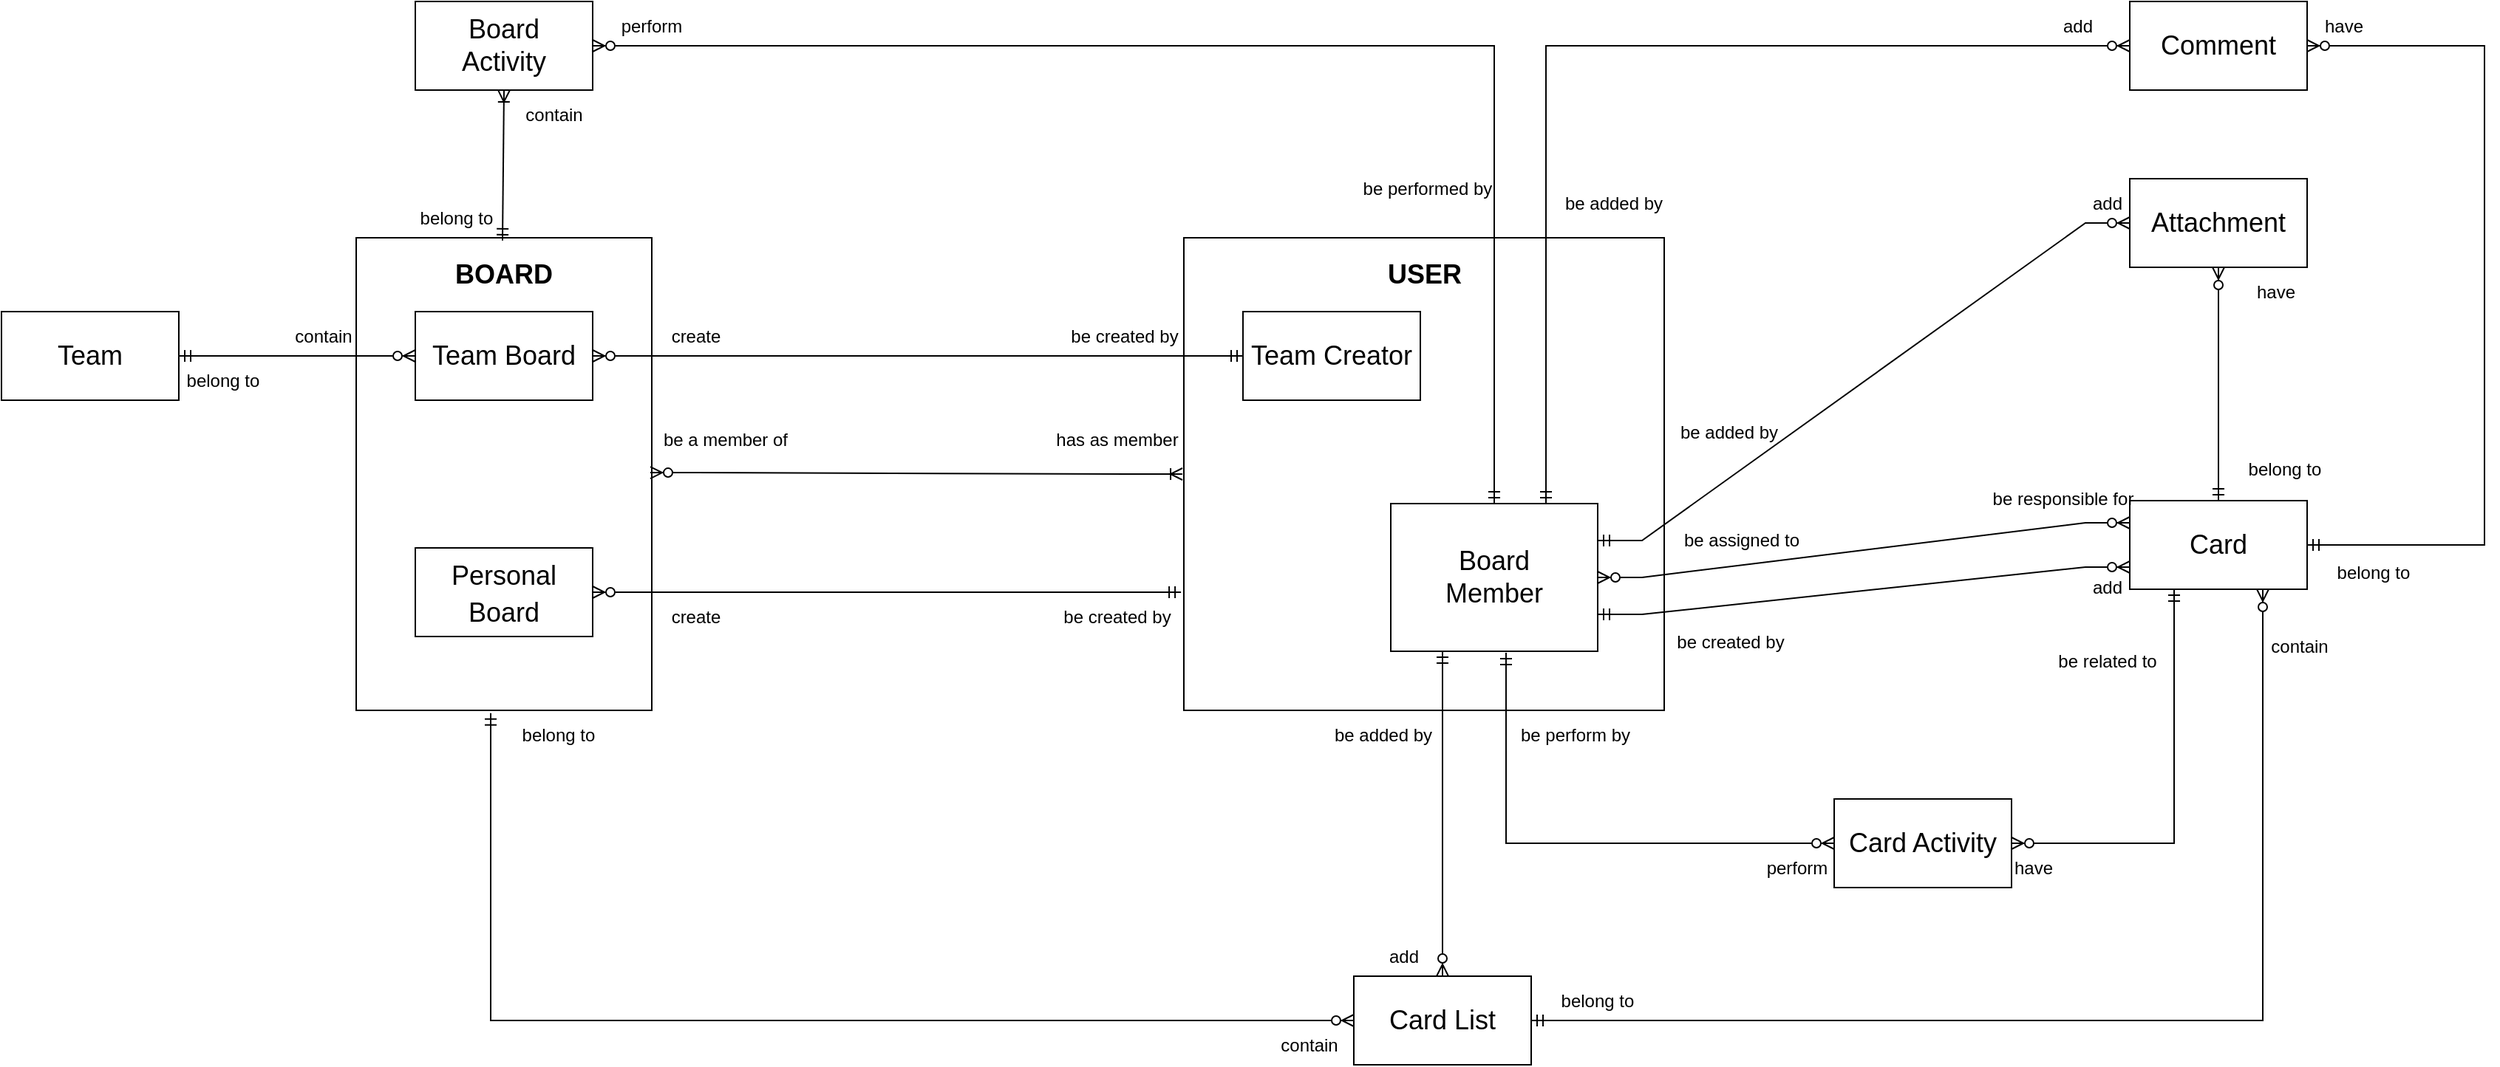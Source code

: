 <mxfile version="20.2.6" type="device"><diagram id="k-Y6qLMVEcp9PI9R1ZVm" name="Page-1"><mxGraphModel dx="2170" dy="1075" grid="1" gridSize="10" guides="1" tooltips="1" connect="1" arrows="1" fold="1" page="1" pageScale="1" pageWidth="827" pageHeight="1169" math="0" shadow="0"><root><mxCell id="0"/><mxCell id="1" parent="0"/><mxCell id="ZJvsdvN8rbb3hcqIjJPg-33" value="" style="group" vertex="1" connectable="0" parent="1"><mxGeometry x="840" y="360" width="430" height="320" as="geometry"/></mxCell><mxCell id="ZJvsdvN8rbb3hcqIjJPg-34" value="" style="verticalLabelPosition=bottom;verticalAlign=top;html=1;shape=mxgraph.basic.rect;fillColor2=none;strokeWidth=1;size=20;indent=5;fontSize=20;fillColor=#FFFFFF;" vertex="1" parent="ZJvsdvN8rbb3hcqIjJPg-33"><mxGeometry width="325.0" height="320" as="geometry"/></mxCell><mxCell id="ZJvsdvN8rbb3hcqIjJPg-35" value="&lt;b&gt;USER&lt;/b&gt;" style="text;html=1;strokeColor=none;fillColor=none;align=center;verticalAlign=middle;whiteSpace=wrap;rounded=0;fontSize=18;" vertex="1" parent="ZJvsdvN8rbb3hcqIjJPg-33"><mxGeometry x="113.75" y="10" width="97.5" height="30" as="geometry"/></mxCell><mxCell id="ZJvsdvN8rbb3hcqIjJPg-32" value="Board&lt;br&gt;Member" style="rounded=0;whiteSpace=wrap;html=1;fontSize=18;strokeColor=#000000;fillColor=#FFFFFF;" vertex="1" parent="ZJvsdvN8rbb3hcqIjJPg-33"><mxGeometry x="140" y="180" width="140" height="100" as="geometry"/></mxCell><mxCell id="ZJvsdvN8rbb3hcqIjJPg-79" value="&lt;span style=&quot;font-size: 12px;&quot;&gt;be created by&lt;/span&gt;" style="text;html=1;strokeColor=none;fillColor=none;align=center;verticalAlign=middle;whiteSpace=wrap;rounded=0;fontSize=19;spacing=0;" vertex="1" parent="ZJvsdvN8rbb3hcqIjJPg-33"><mxGeometry x="325" y="257" width="90" height="30" as="geometry"/></mxCell><mxCell id="ZJvsdvN8rbb3hcqIjJPg-86" value="&lt;font style=&quot;font-size: 12px; line-height: 0.5;&quot;&gt;be added by&lt;/font&gt;" style="text;html=1;strokeColor=none;fillColor=none;align=center;verticalAlign=middle;whiteSpace=wrap;rounded=0;fontSize=19;spacing=0;" vertex="1" parent="ZJvsdvN8rbb3hcqIjJPg-33"><mxGeometry x="324" y="115" width="90" height="30" as="geometry"/></mxCell><mxCell id="ZJvsdvN8rbb3hcqIjJPg-89" value="&lt;span style=&quot;font-size: 12px;&quot;&gt;be assigned to&lt;/span&gt;" style="text;html=1;strokeColor=none;fillColor=none;align=center;verticalAlign=middle;whiteSpace=wrap;rounded=0;fontSize=19;spacing=0;" vertex="1" parent="ZJvsdvN8rbb3hcqIjJPg-33"><mxGeometry x="325" y="188" width="105" height="30" as="geometry"/></mxCell><mxCell id="ZJvsdvN8rbb3hcqIjJPg-29" value="" style="group" vertex="1" connectable="0" parent="1"><mxGeometry x="280" y="360" width="300" height="320" as="geometry"/></mxCell><mxCell id="ZJvsdvN8rbb3hcqIjJPg-24" value="" style="verticalLabelPosition=bottom;verticalAlign=top;html=1;shape=mxgraph.basic.rect;fillColor2=none;strokeWidth=1;size=20;indent=5;fontSize=20;fillColor=#FFFFFF;" vertex="1" parent="ZJvsdvN8rbb3hcqIjJPg-29"><mxGeometry width="200" height="320" as="geometry"/></mxCell><mxCell id="ZJvsdvN8rbb3hcqIjJPg-28" value="&lt;b&gt;BOARD&lt;/b&gt;" style="text;html=1;strokeColor=none;fillColor=none;align=center;verticalAlign=middle;whiteSpace=wrap;rounded=0;fontSize=18;" vertex="1" parent="ZJvsdvN8rbb3hcqIjJPg-29"><mxGeometry x="70" y="10" width="60" height="30" as="geometry"/></mxCell><mxCell id="ZJvsdvN8rbb3hcqIjJPg-41" value="&lt;font style=&quot;font-size: 12px;&quot;&gt;create&lt;/font&gt;" style="text;html=1;strokeColor=none;fillColor=none;align=center;verticalAlign=middle;whiteSpace=wrap;rounded=0;fontSize=19;" vertex="1" parent="ZJvsdvN8rbb3hcqIjJPg-29"><mxGeometry x="200" y="50" width="60" height="30" as="geometry"/></mxCell><mxCell id="ZJvsdvN8rbb3hcqIjJPg-23" value="&lt;font style=&quot;font-size: 18px;&quot;&gt;Personal Board&lt;/font&gt;" style="rounded=0;whiteSpace=wrap;html=1;fontSize=20;strokeColor=#000000;fillColor=#FFFFFF;" vertex="1" parent="ZJvsdvN8rbb3hcqIjJPg-29"><mxGeometry x="40" y="210" width="120" height="60" as="geometry"/></mxCell><mxCell id="ZJvsdvN8rbb3hcqIjJPg-46" value="&lt;font style=&quot;font-size: 12px;&quot;&gt;create&lt;/font&gt;" style="text;html=1;strokeColor=none;fillColor=none;align=center;verticalAlign=middle;whiteSpace=wrap;rounded=0;fontSize=19;" vertex="1" parent="ZJvsdvN8rbb3hcqIjJPg-29"><mxGeometry x="200" y="240" width="60" height="30" as="geometry"/></mxCell><mxCell id="ZJvsdvN8rbb3hcqIjJPg-48" value="&lt;font style=&quot;font-size: 12px; line-height: 0.5;&quot;&gt;be a member of&lt;/font&gt;" style="text;html=1;strokeColor=none;fillColor=none;align=center;verticalAlign=middle;whiteSpace=wrap;rounded=0;fontSize=19;spacing=0;" vertex="1" parent="ZJvsdvN8rbb3hcqIjJPg-29"><mxGeometry x="200" y="120" width="100" height="30" as="geometry"/></mxCell><mxCell id="ZJvsdvN8rbb3hcqIjJPg-20" value="Team" style="rounded=0;whiteSpace=wrap;html=1;fontSize=18;strokeColor=#000000;fillColor=#FFFFFF;" vertex="1" parent="1"><mxGeometry x="40" y="410" width="120" height="60" as="geometry"/></mxCell><mxCell id="ZJvsdvN8rbb3hcqIjJPg-21" value="Team Board" style="rounded=0;whiteSpace=wrap;html=1;fontSize=18;strokeColor=#000000;fillColor=#FFFFFF;" vertex="1" parent="1"><mxGeometry x="320" y="410" width="120" height="60" as="geometry"/></mxCell><mxCell id="ZJvsdvN8rbb3hcqIjJPg-22" value="" style="edgeStyle=entityRelationEdgeStyle;fontSize=12;html=1;endArrow=ERzeroToMany;startArrow=ERmandOne;rounded=0;exitX=1;exitY=0.5;exitDx=0;exitDy=0;entryX=0;entryY=0.5;entryDx=0;entryDy=0;strokeWidth=1;" edge="1" parent="1" source="ZJvsdvN8rbb3hcqIjJPg-20" target="ZJvsdvN8rbb3hcqIjJPg-21"><mxGeometry width="100" height="100" relative="1" as="geometry"><mxPoint x="360" y="570" as="sourcePoint"/><mxPoint x="460" y="470" as="targetPoint"/></mxGeometry></mxCell><mxCell id="ZJvsdvN8rbb3hcqIjJPg-26" value="Board&lt;br&gt;Activity" style="rounded=0;whiteSpace=wrap;html=1;fontSize=18;strokeColor=#000000;fillColor=#FFFFFF;" vertex="1" parent="1"><mxGeometry x="320" y="200" width="120" height="60" as="geometry"/></mxCell><mxCell id="ZJvsdvN8rbb3hcqIjJPg-27" value="" style="fontSize=12;html=1;endArrow=ERoneToMany;startArrow=ERmandOne;rounded=0;strokeWidth=1;entryX=0.5;entryY=1;entryDx=0;entryDy=0;exitX=0.495;exitY=0.006;exitDx=0;exitDy=0;exitPerimeter=0;" edge="1" parent="1" source="ZJvsdvN8rbb3hcqIjJPg-24" target="ZJvsdvN8rbb3hcqIjJPg-26"><mxGeometry width="100" height="100" relative="1" as="geometry"><mxPoint x="390" y="340" as="sourcePoint"/><mxPoint x="460" y="230" as="targetPoint"/></mxGeometry></mxCell><mxCell id="ZJvsdvN8rbb3hcqIjJPg-30" value="Team Creator" style="rounded=0;whiteSpace=wrap;html=1;fontSize=18;strokeColor=#000000;fillColor=#FFFFFF;" vertex="1" parent="1"><mxGeometry x="880" y="410" width="120" height="60" as="geometry"/></mxCell><mxCell id="ZJvsdvN8rbb3hcqIjJPg-31" value="" style="edgeStyle=entityRelationEdgeStyle;fontSize=12;html=1;endArrow=ERzeroToMany;startArrow=ERmandOne;rounded=0;exitX=0;exitY=0.5;exitDx=0;exitDy=0;entryX=1;entryY=0.5;entryDx=0;entryDy=0;strokeWidth=1;" edge="1" parent="1" source="ZJvsdvN8rbb3hcqIjJPg-30" target="ZJvsdvN8rbb3hcqIjJPg-21"><mxGeometry width="100" height="100" relative="1" as="geometry"><mxPoint x="130" y="450" as="sourcePoint"/><mxPoint x="330" y="450" as="targetPoint"/></mxGeometry></mxCell><mxCell id="ZJvsdvN8rbb3hcqIjJPg-37" value="&lt;font style=&quot;font-size: 12px;&quot;&gt;belong to&lt;/font&gt;" style="text;html=1;strokeColor=none;fillColor=none;align=center;verticalAlign=middle;whiteSpace=wrap;rounded=0;fontSize=19;" vertex="1" parent="1"><mxGeometry x="160" y="440" width="60" height="30" as="geometry"/></mxCell><mxCell id="ZJvsdvN8rbb3hcqIjJPg-38" value="&lt;font style=&quot;font-size: 12px;&quot;&gt;contain&lt;/font&gt;" style="text;html=1;strokeColor=none;fillColor=none;align=center;verticalAlign=middle;whiteSpace=wrap;rounded=0;fontSize=19;" vertex="1" parent="1"><mxGeometry x="228" y="410" width="60" height="30" as="geometry"/></mxCell><mxCell id="ZJvsdvN8rbb3hcqIjJPg-39" value="&lt;font style=&quot;font-size: 12px;&quot;&gt;belong to&lt;/font&gt;" style="text;html=1;strokeColor=none;fillColor=none;align=center;verticalAlign=middle;whiteSpace=wrap;rounded=0;fontSize=19;" vertex="1" parent="1"><mxGeometry x="318" y="330" width="60" height="30" as="geometry"/></mxCell><mxCell id="ZJvsdvN8rbb3hcqIjJPg-40" value="&lt;font style=&quot;font-size: 12px;&quot;&gt;contain&lt;/font&gt;" style="text;html=1;strokeColor=none;fillColor=none;align=center;verticalAlign=middle;whiteSpace=wrap;rounded=0;fontSize=19;" vertex="1" parent="1"><mxGeometry x="384" y="260" width="60" height="30" as="geometry"/></mxCell><mxCell id="ZJvsdvN8rbb3hcqIjJPg-42" value="&lt;font style=&quot;font-size: 12px; line-height: 0.5;&quot;&gt;be created by&lt;/font&gt;" style="text;html=1;strokeColor=none;fillColor=none;align=center;verticalAlign=middle;whiteSpace=wrap;rounded=0;fontSize=19;spacing=0;" vertex="1" parent="1"><mxGeometry x="760" y="410" width="80" height="30" as="geometry"/></mxCell><mxCell id="ZJvsdvN8rbb3hcqIjJPg-43" value="" style="edgeStyle=entityRelationEdgeStyle;fontSize=12;html=1;endArrow=ERzeroToMany;startArrow=ERmandOne;rounded=0;strokeWidth=1;entryX=1;entryY=0.5;entryDx=0;entryDy=0;exitX=-0.006;exitY=0.75;exitDx=0;exitDy=0;exitPerimeter=0;" edge="1" parent="1" source="ZJvsdvN8rbb3hcqIjJPg-34" target="ZJvsdvN8rbb3hcqIjJPg-23"><mxGeometry width="100" height="100" relative="1" as="geometry"><mxPoint x="680" y="560" as="sourcePoint"/><mxPoint x="530" y="590" as="targetPoint"/></mxGeometry></mxCell><mxCell id="ZJvsdvN8rbb3hcqIjJPg-44" value="&lt;font style=&quot;font-size: 12px; line-height: 0.5;&quot;&gt;be created by&lt;/font&gt;" style="text;html=1;strokeColor=none;fillColor=none;align=center;verticalAlign=middle;whiteSpace=wrap;rounded=0;fontSize=19;spacing=0;" vertex="1" parent="1"><mxGeometry x="750" y="600" width="90" height="30" as="geometry"/></mxCell><mxCell id="ZJvsdvN8rbb3hcqIjJPg-47" value="" style="edgeStyle=entityRelationEdgeStyle;fontSize=12;html=1;endArrow=ERoneToMany;startArrow=ERzeroToMany;rounded=0;strokeWidth=1;exitX=0.995;exitY=0.497;exitDx=0;exitDy=0;exitPerimeter=0;entryX=-0.003;entryY=0.5;entryDx=0;entryDy=0;entryPerimeter=0;" edge="1" parent="1" source="ZJvsdvN8rbb3hcqIjJPg-24" target="ZJvsdvN8rbb3hcqIjJPg-34"><mxGeometry width="100" height="100" relative="1" as="geometry"><mxPoint x="430" y="620" as="sourcePoint"/><mxPoint x="770" y="520" as="targetPoint"/></mxGeometry></mxCell><mxCell id="ZJvsdvN8rbb3hcqIjJPg-49" value="&lt;font style=&quot;font-size: 12px; line-height: 0.5;&quot;&gt;has as member&lt;/font&gt;" style="text;html=1;strokeColor=none;fillColor=none;align=center;verticalAlign=middle;whiteSpace=wrap;rounded=0;fontSize=19;spacing=0;" vertex="1" parent="1"><mxGeometry x="750" y="480" width="90" height="30" as="geometry"/></mxCell><mxCell id="ZJvsdvN8rbb3hcqIjJPg-50" value="" style="edgeStyle=orthogonalEdgeStyle;fontSize=12;html=1;endArrow=ERzeroToMany;startArrow=ERmandOne;rounded=0;entryX=1;entryY=0.5;entryDx=0;entryDy=0;strokeWidth=1;exitX=0.5;exitY=0;exitDx=0;exitDy=0;" edge="1" parent="1" source="ZJvsdvN8rbb3hcqIjJPg-32" target="ZJvsdvN8rbb3hcqIjJPg-26"><mxGeometry width="100" height="100" relative="1" as="geometry"><mxPoint x="1320" y="420" as="sourcePoint"/><mxPoint x="580" y="169.5" as="targetPoint"/></mxGeometry></mxCell><mxCell id="ZJvsdvN8rbb3hcqIjJPg-51" value="&lt;font style=&quot;font-size: 12px;&quot;&gt;perform&lt;/font&gt;" style="text;html=1;strokeColor=none;fillColor=none;align=center;verticalAlign=middle;whiteSpace=wrap;rounded=0;fontSize=19;" vertex="1" parent="1"><mxGeometry x="450" y="200" width="60" height="30" as="geometry"/></mxCell><mxCell id="ZJvsdvN8rbb3hcqIjJPg-52" value="&lt;font style=&quot;font-size: 12px;&quot;&gt;be performed by&lt;/font&gt;" style="text;html=1;strokeColor=none;fillColor=none;align=center;verticalAlign=middle;whiteSpace=wrap;rounded=0;fontSize=19;" vertex="1" parent="1"><mxGeometry x="960" y="310" width="90" height="30" as="geometry"/></mxCell><mxCell id="ZJvsdvN8rbb3hcqIjJPg-53" value="Comment" style="rounded=0;whiteSpace=wrap;html=1;fontSize=18;strokeColor=#000000;fillColor=#FFFFFF;" vertex="1" parent="1"><mxGeometry x="1480" y="200" width="120" height="60" as="geometry"/></mxCell><mxCell id="ZJvsdvN8rbb3hcqIjJPg-54" value="" style="edgeStyle=orthogonalEdgeStyle;fontSize=12;html=1;endArrow=ERzeroToMany;startArrow=ERmandOne;rounded=0;strokeWidth=1;entryX=0;entryY=0.5;entryDx=0;entryDy=0;exitX=0.75;exitY=0;exitDx=0;exitDy=0;" edge="1" parent="1" source="ZJvsdvN8rbb3hcqIjJPg-32" target="ZJvsdvN8rbb3hcqIjJPg-53"><mxGeometry width="100" height="100" relative="1" as="geometry"><mxPoint x="1150" y="290" as="sourcePoint"/><mxPoint x="1260" y="180" as="targetPoint"/><Array as="points"><mxPoint x="1085" y="230"/></Array></mxGeometry></mxCell><mxCell id="ZJvsdvN8rbb3hcqIjJPg-55" value="&lt;font style=&quot;font-size: 12px;&quot;&gt;add&lt;/font&gt;" style="text;html=1;strokeColor=none;fillColor=none;align=center;verticalAlign=middle;whiteSpace=wrap;rounded=0;fontSize=19;" vertex="1" parent="1"><mxGeometry x="1400" y="200" width="90" height="30" as="geometry"/></mxCell><mxCell id="ZJvsdvN8rbb3hcqIjJPg-56" value="&lt;font style=&quot;font-size: 12px;&quot;&gt;be added by&lt;/font&gt;" style="text;html=1;strokeColor=none;fillColor=none;align=center;verticalAlign=middle;whiteSpace=wrap;rounded=0;fontSize=19;" vertex="1" parent="1"><mxGeometry x="1086" y="320" width="90" height="30" as="geometry"/></mxCell><mxCell id="ZJvsdvN8rbb3hcqIjJPg-57" value="Attachment" style="rounded=0;whiteSpace=wrap;html=1;fontSize=18;strokeColor=#000000;fillColor=#FFFFFF;" vertex="1" parent="1"><mxGeometry x="1480" y="320" width="120" height="60" as="geometry"/></mxCell><mxCell id="ZJvsdvN8rbb3hcqIjJPg-58" value="Card" style="rounded=0;whiteSpace=wrap;html=1;fontSize=18;strokeColor=#000000;fillColor=#FFFFFF;" vertex="1" parent="1"><mxGeometry x="1480" y="538" width="120" height="60" as="geometry"/></mxCell><mxCell id="ZJvsdvN8rbb3hcqIjJPg-59" value="Card Activity" style="rounded=0;whiteSpace=wrap;html=1;fontSize=18;strokeColor=#000000;fillColor=#FFFFFF;" vertex="1" parent="1"><mxGeometry x="1280" y="740" width="120" height="60" as="geometry"/></mxCell><mxCell id="ZJvsdvN8rbb3hcqIjJPg-60" value="Card List" style="rounded=0;whiteSpace=wrap;html=1;fontSize=18;strokeColor=#000000;fillColor=#FFFFFF;" vertex="1" parent="1"><mxGeometry x="955" y="860" width="120" height="60" as="geometry"/></mxCell><mxCell id="ZJvsdvN8rbb3hcqIjJPg-61" value="" style="edgeStyle=orthogonalEdgeStyle;fontSize=12;html=1;endArrow=ERzeroToMany;startArrow=ERmandOne;rounded=0;strokeWidth=1;exitX=0.455;exitY=1.006;exitDx=0;exitDy=0;exitPerimeter=0;entryX=0;entryY=0.5;entryDx=0;entryDy=0;" edge="1" parent="1" source="ZJvsdvN8rbb3hcqIjJPg-24" target="ZJvsdvN8rbb3hcqIjJPg-60"><mxGeometry width="100" height="100" relative="1" as="geometry"><mxPoint x="1060" y="550" as="sourcePoint"/><mxPoint x="620" y="570" as="targetPoint"/><Array as="points"><mxPoint x="371" y="890"/></Array></mxGeometry></mxCell><mxCell id="ZJvsdvN8rbb3hcqIjJPg-62" value="&lt;font style=&quot;font-size: 12px; line-height: 0.5;&quot;&gt;belong to&lt;/font&gt;" style="text;html=1;strokeColor=none;fillColor=none;align=center;verticalAlign=middle;whiteSpace=wrap;rounded=0;fontSize=19;spacing=0;" vertex="1" parent="1"><mxGeometry x="372" y="680" width="90" height="30" as="geometry"/></mxCell><mxCell id="ZJvsdvN8rbb3hcqIjJPg-63" value="&lt;font style=&quot;font-size: 12px; line-height: 0.5;&quot;&gt;contain&lt;/font&gt;" style="text;html=1;strokeColor=none;fillColor=none;align=center;verticalAlign=middle;whiteSpace=wrap;rounded=0;fontSize=19;spacing=0;" vertex="1" parent="1"><mxGeometry x="880" y="890" width="90" height="30" as="geometry"/></mxCell><mxCell id="ZJvsdvN8rbb3hcqIjJPg-64" value="" style="fontSize=12;html=1;endArrow=ERzeroToMany;startArrow=ERmandOne;rounded=0;strokeWidth=1;entryX=0.5;entryY=0;entryDx=0;entryDy=0;exitX=0.25;exitY=1;exitDx=0;exitDy=0;" edge="1" parent="1" source="ZJvsdvN8rbb3hcqIjJPg-32" target="ZJvsdvN8rbb3hcqIjJPg-60"><mxGeometry width="100" height="100" relative="1" as="geometry"><mxPoint x="980" y="750" as="sourcePoint"/><mxPoint x="980" y="970" as="targetPoint"/></mxGeometry></mxCell><mxCell id="ZJvsdvN8rbb3hcqIjJPg-65" value="&lt;font style=&quot;font-size: 12px; line-height: 0.5;&quot;&gt;be added by&lt;/font&gt;" style="text;html=1;strokeColor=none;fillColor=none;align=center;verticalAlign=middle;whiteSpace=wrap;rounded=0;fontSize=19;spacing=0;" vertex="1" parent="1"><mxGeometry x="930" y="680" width="90" height="30" as="geometry"/></mxCell><mxCell id="ZJvsdvN8rbb3hcqIjJPg-66" value="&lt;font style=&quot;font-size: 12px; line-height: 0.5;&quot;&gt;add&lt;/font&gt;" style="text;html=1;strokeColor=none;fillColor=none;align=center;verticalAlign=middle;whiteSpace=wrap;rounded=0;fontSize=19;spacing=0;" vertex="1" parent="1"><mxGeometry x="944" y="830" width="90" height="30" as="geometry"/></mxCell><mxCell id="ZJvsdvN8rbb3hcqIjJPg-67" value="" style="fontSize=12;html=1;endArrow=ERzeroToMany;startArrow=ERmandOne;rounded=0;strokeWidth=1;exitX=1;exitY=0.5;exitDx=0;exitDy=0;entryX=0.75;entryY=1;entryDx=0;entryDy=0;edgeStyle=orthogonalEdgeStyle;" edge="1" parent="1" source="ZJvsdvN8rbb3hcqIjJPg-60" target="ZJvsdvN8rbb3hcqIjJPg-58"><mxGeometry width="100" height="100" relative="1" as="geometry"><mxPoint x="1025" y="650" as="sourcePoint"/><mxPoint x="1610" y="770" as="targetPoint"/></mxGeometry></mxCell><mxCell id="ZJvsdvN8rbb3hcqIjJPg-68" value="&lt;font style=&quot;font-size: 12px; line-height: 0.5;&quot;&gt;belong to&lt;/font&gt;" style="text;html=1;strokeColor=none;fillColor=none;align=center;verticalAlign=middle;whiteSpace=wrap;rounded=0;fontSize=19;spacing=0;" vertex="1" parent="1"><mxGeometry x="1075" y="860" width="90" height="30" as="geometry"/></mxCell><mxCell id="ZJvsdvN8rbb3hcqIjJPg-69" value="&lt;font style=&quot;font-size: 12px; line-height: 0.5;&quot;&gt;contain&lt;/font&gt;" style="text;html=1;strokeColor=none;fillColor=none;align=center;verticalAlign=middle;whiteSpace=wrap;rounded=0;fontSize=19;spacing=0;" vertex="1" parent="1"><mxGeometry x="1550" y="620" width="90" height="30" as="geometry"/></mxCell><mxCell id="ZJvsdvN8rbb3hcqIjJPg-70" value="" style="fontSize=12;html=1;endArrow=ERzeroToMany;startArrow=ERmandOne;rounded=0;strokeWidth=1;exitX=0.25;exitY=1;exitDx=0;exitDy=0;edgeStyle=orthogonalEdgeStyle;entryX=1;entryY=0.5;entryDx=0;entryDy=0;" edge="1" parent="1" source="ZJvsdvN8rbb3hcqIjJPg-58" target="ZJvsdvN8rbb3hcqIjJPg-59"><mxGeometry width="100" height="100" relative="1" as="geometry"><mxPoint x="1055" y="900" as="sourcePoint"/><mxPoint x="1480" y="760" as="targetPoint"/></mxGeometry></mxCell><mxCell id="ZJvsdvN8rbb3hcqIjJPg-71" value="&lt;font style=&quot;font-size: 12px; line-height: 0.5;&quot;&gt;be related to&lt;/font&gt;&lt;span style=&quot;color: rgba(0, 0, 0, 0); font-family: monospace; font-size: 0px; text-align: start;&quot;&gt;%3CmxGraphModel%3E%3Croot%3E%3CmxCell%20id%3D%220%22%2F%3E%3CmxCell%20id%3D%221%22%20parent%3D%220%22%2F%3E%3CmxCell%20id%3D%222%22%20value%3D%22%26lt%3Bfont%20style%3D%26quot%3Bfont-size%3A%2012px%3B%20line-height%3A%200.5%3B%26quot%3B%26gt%3Bcontain%26lt%3B%2Ffont%26gt%3B%22%20style%3D%22text%3Bhtml%3D1%3BstrokeColor%3Dnone%3BfillColor%3Dnone%3Balign%3Dcenter%3BverticalAlign%3Dmiddle%3BwhiteSpace%3Dwrap%3Brounded%3D0%3BfontSize%3D19%3Bspacing%3D0%3B%22%20vertex%3D%221%22%20parent%3D%221%22%3E%3CmxGeometry%20x%3D%221600%22%20y%3D%22630%22%20width%3D%2290%22%20height%3D%2230%22%20as%3D%22geometry%22%2F%3E%3C%2FmxCell%3E%3C%2Froot%3E%3C%2FmxGraphModel%3E&lt;/span&gt;" style="text;html=1;strokeColor=none;fillColor=none;align=center;verticalAlign=middle;whiteSpace=wrap;rounded=0;fontSize=19;spacing=0;" vertex="1" parent="1"><mxGeometry x="1420" y="630" width="90" height="30" as="geometry"/></mxCell><mxCell id="ZJvsdvN8rbb3hcqIjJPg-73" value="&lt;span style=&quot;font-size: 12px;&quot;&gt;have&lt;/span&gt;" style="text;html=1;strokeColor=none;fillColor=none;align=center;verticalAlign=middle;whiteSpace=wrap;rounded=0;fontSize=19;spacing=0;" vertex="1" parent="1"><mxGeometry x="1370" y="770" width="90" height="30" as="geometry"/></mxCell><mxCell id="ZJvsdvN8rbb3hcqIjJPg-74" value="" style="fontSize=12;html=1;endArrow=ERzeroToMany;startArrow=ERmandOne;rounded=0;strokeWidth=1;entryX=0;entryY=0.5;entryDx=0;entryDy=0;edgeStyle=orthogonalEdgeStyle;exitX=0.557;exitY=1.01;exitDx=0;exitDy=0;exitPerimeter=0;" edge="1" parent="1" source="ZJvsdvN8rbb3hcqIjJPg-32" target="ZJvsdvN8rbb3hcqIjJPg-59"><mxGeometry width="100" height="100" relative="1" as="geometry"><mxPoint x="1300" y="620" as="sourcePoint"/><mxPoint x="1410" y="780" as="targetPoint"/></mxGeometry></mxCell><mxCell id="ZJvsdvN8rbb3hcqIjJPg-75" value="&lt;span style=&quot;font-size: 12px;&quot;&gt;perform&lt;/span&gt;" style="text;html=1;strokeColor=none;fillColor=none;align=center;verticalAlign=middle;whiteSpace=wrap;rounded=0;fontSize=19;spacing=0;" vertex="1" parent="1"><mxGeometry x="1210" y="770" width="90" height="30" as="geometry"/></mxCell><mxCell id="ZJvsdvN8rbb3hcqIjJPg-76" value="&lt;span style=&quot;font-size: 12px;&quot;&gt;be perform by&lt;/span&gt;" style="text;html=1;strokeColor=none;fillColor=none;align=center;verticalAlign=middle;whiteSpace=wrap;rounded=0;fontSize=19;spacing=0;" vertex="1" parent="1"><mxGeometry x="1060" y="680" width="90" height="30" as="geometry"/></mxCell><mxCell id="ZJvsdvN8rbb3hcqIjJPg-77" value="" style="fontSize=12;html=1;endArrow=ERzeroToMany;startArrow=ERmandOne;rounded=0;strokeWidth=1;entryX=0;entryY=0.75;entryDx=0;entryDy=0;edgeStyle=entityRelationEdgeStyle;exitX=1;exitY=0.75;exitDx=0;exitDy=0;" edge="1" parent="1" source="ZJvsdvN8rbb3hcqIjJPg-32" target="ZJvsdvN8rbb3hcqIjJPg-58"><mxGeometry width="100" height="100" relative="1" as="geometry"><mxPoint x="1370" y="530" as="sourcePoint"/><mxPoint x="1290" y="780" as="targetPoint"/></mxGeometry></mxCell><mxCell id="ZJvsdvN8rbb3hcqIjJPg-78" value="&lt;span style=&quot;font-size: 12px;&quot;&gt;add&lt;/span&gt;" style="text;html=1;strokeColor=none;fillColor=none;align=center;verticalAlign=middle;whiteSpace=wrap;rounded=0;fontSize=19;spacing=0;" vertex="1" parent="1"><mxGeometry x="1420" y="580" width="90" height="30" as="geometry"/></mxCell><mxCell id="ZJvsdvN8rbb3hcqIjJPg-81" value="" style="fontSize=12;html=1;endArrow=ERzeroToMany;startArrow=ERmandOne;rounded=0;strokeWidth=1;entryX=0.5;entryY=1;entryDx=0;entryDy=0;edgeStyle=orthogonalEdgeStyle;exitX=0.5;exitY=0;exitDx=0;exitDy=0;" edge="1" parent="1" source="ZJvsdvN8rbb3hcqIjJPg-58" target="ZJvsdvN8rbb3hcqIjJPg-57"><mxGeometry width="100" height="100" relative="1" as="geometry"><mxPoint x="1350" y="470" as="sourcePoint"/><mxPoint x="1500" y="625" as="targetPoint"/></mxGeometry></mxCell><mxCell id="ZJvsdvN8rbb3hcqIjJPg-82" value="&lt;font style=&quot;font-size: 12px; line-height: 0.5;&quot;&gt;have&lt;/font&gt;" style="text;html=1;strokeColor=none;fillColor=none;align=center;verticalAlign=middle;whiteSpace=wrap;rounded=0;fontSize=19;spacing=0;" vertex="1" parent="1"><mxGeometry x="1534" y="380" width="90" height="30" as="geometry"/></mxCell><mxCell id="ZJvsdvN8rbb3hcqIjJPg-83" value="&lt;font style=&quot;font-size: 12px; line-height: 0.5;&quot;&gt;belong to&lt;/font&gt;" style="text;html=1;strokeColor=none;fillColor=none;align=center;verticalAlign=middle;whiteSpace=wrap;rounded=0;fontSize=19;spacing=0;" vertex="1" parent="1"><mxGeometry x="1540" y="500" width="90" height="30" as="geometry"/></mxCell><mxCell id="ZJvsdvN8rbb3hcqIjJPg-84" value="" style="fontSize=12;html=1;endArrow=ERzeroToMany;startArrow=ERmandOne;rounded=0;strokeWidth=1;entryX=0;entryY=0.5;entryDx=0;entryDy=0;exitX=1;exitY=0.25;exitDx=0;exitDy=0;edgeStyle=entityRelationEdgeStyle;" edge="1" parent="1" source="ZJvsdvN8rbb3hcqIjJPg-32" target="ZJvsdvN8rbb3hcqIjJPg-57"><mxGeometry width="100" height="100" relative="1" as="geometry"><mxPoint x="1220" y="470" as="sourcePoint"/><mxPoint x="1590" y="390" as="targetPoint"/></mxGeometry></mxCell><mxCell id="ZJvsdvN8rbb3hcqIjJPg-85" value="&lt;font style=&quot;font-size: 12px; line-height: 0.5;&quot;&gt;add&lt;/font&gt;" style="text;html=1;strokeColor=none;fillColor=none;align=center;verticalAlign=middle;whiteSpace=wrap;rounded=0;fontSize=19;spacing=0;" vertex="1" parent="1"><mxGeometry x="1420" y="320" width="90" height="30" as="geometry"/></mxCell><mxCell id="ZJvsdvN8rbb3hcqIjJPg-87" value="" style="edgeStyle=entityRelationEdgeStyle;fontSize=12;html=1;endArrow=ERzeroToMany;endFill=1;startArrow=ERzeroToMany;rounded=0;strokeWidth=1;exitX=1;exitY=0.5;exitDx=0;exitDy=0;entryX=0;entryY=0.25;entryDx=0;entryDy=0;" edge="1" parent="1" source="ZJvsdvN8rbb3hcqIjJPg-32" target="ZJvsdvN8rbb3hcqIjJPg-58"><mxGeometry width="100" height="100" relative="1" as="geometry"><mxPoint x="1370" y="590" as="sourcePoint"/><mxPoint x="1510" y="510" as="targetPoint"/></mxGeometry></mxCell><mxCell id="ZJvsdvN8rbb3hcqIjJPg-88" value="&lt;span style=&quot;font-size: 12px;&quot;&gt;be responsible for&lt;/span&gt;" style="text;html=1;strokeColor=none;fillColor=none;align=center;verticalAlign=middle;whiteSpace=wrap;rounded=0;fontSize=19;spacing=0;" vertex="1" parent="1"><mxGeometry x="1380" y="520" width="110" height="30" as="geometry"/></mxCell><mxCell id="ZJvsdvN8rbb3hcqIjJPg-90" value="" style="fontSize=12;html=1;endArrow=ERzeroToMany;startArrow=ERmandOne;rounded=0;strokeWidth=1;entryX=1;entryY=0.5;entryDx=0;entryDy=0;exitX=1;exitY=0.5;exitDx=0;exitDy=0;edgeStyle=orthogonalEdgeStyle;" edge="1" parent="1" source="ZJvsdvN8rbb3hcqIjJPg-58" target="ZJvsdvN8rbb3hcqIjJPg-53"><mxGeometry width="100" height="100" relative="1" as="geometry"><mxPoint x="1100" y="575" as="sourcePoint"/><mxPoint x="1500" y="360" as="targetPoint"/><Array as="points"><mxPoint x="1720" y="568"/><mxPoint x="1720" y="230"/></Array></mxGeometry></mxCell><mxCell id="ZJvsdvN8rbb3hcqIjJPg-91" value="&lt;font style=&quot;font-size: 12px; line-height: 0.5;&quot;&gt;have&lt;/font&gt;" style="text;html=1;strokeColor=none;fillColor=none;align=center;verticalAlign=middle;whiteSpace=wrap;rounded=0;fontSize=19;spacing=0;" vertex="1" parent="1"><mxGeometry x="1580" y="200" width="90" height="30" as="geometry"/></mxCell><mxCell id="ZJvsdvN8rbb3hcqIjJPg-93" value="&lt;font style=&quot;font-size: 12px; line-height: 0.5;&quot;&gt;belong to&lt;/font&gt;" style="text;html=1;strokeColor=none;fillColor=none;align=center;verticalAlign=middle;whiteSpace=wrap;rounded=0;fontSize=19;spacing=0;" vertex="1" parent="1"><mxGeometry x="1600" y="570" width="90" height="30" as="geometry"/></mxCell></root></mxGraphModel></diagram></mxfile>